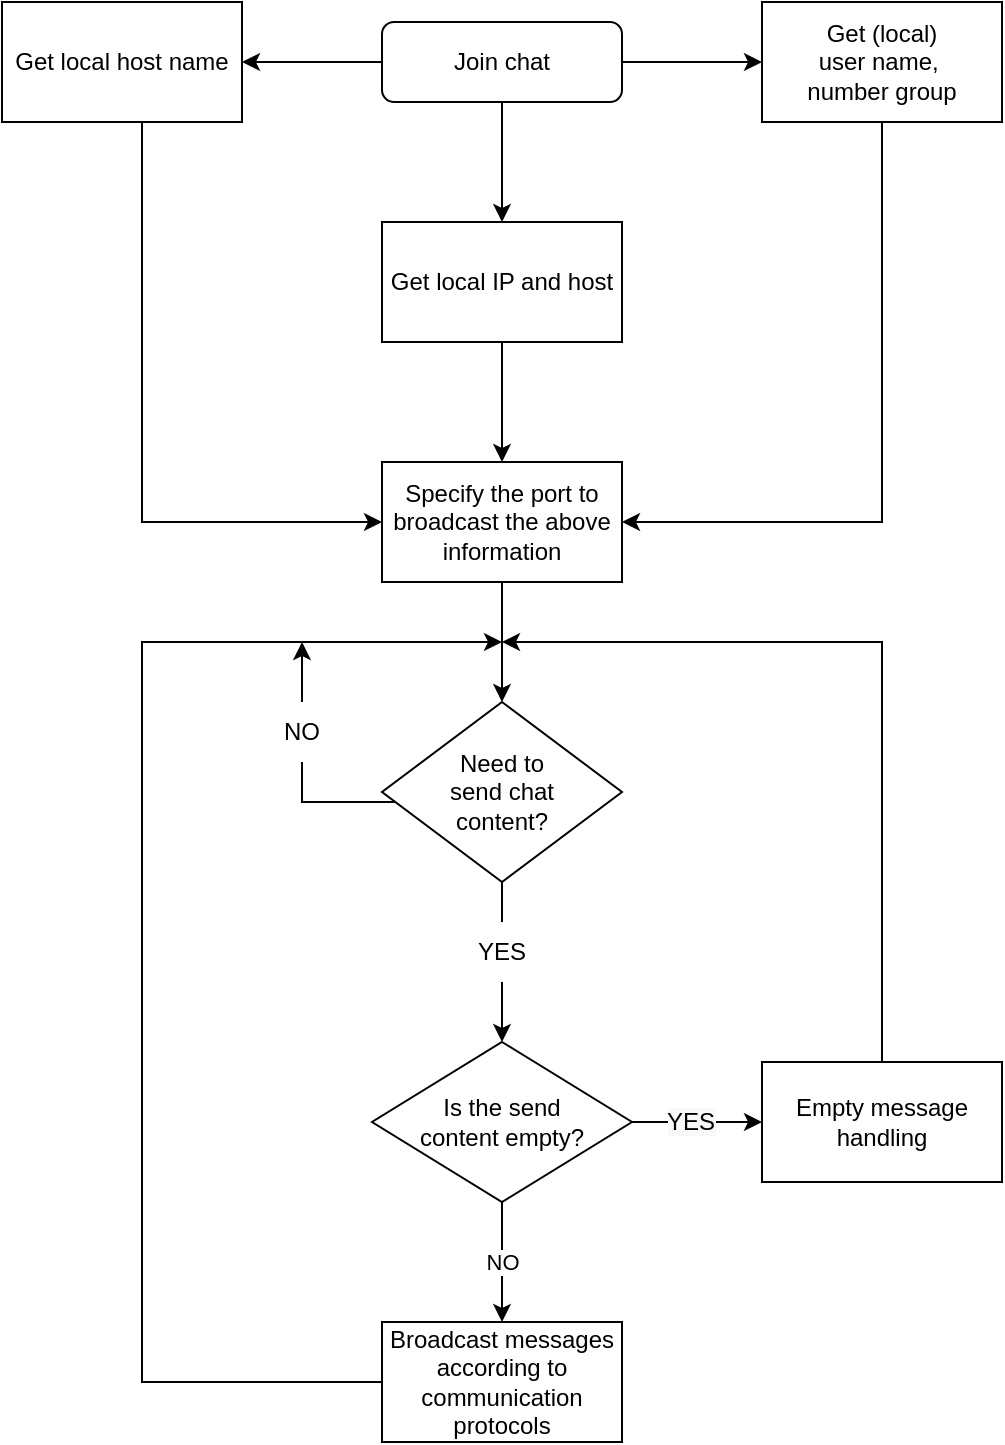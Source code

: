 <mxfile version="16.4.0" type="device"><diagram id="C5RBs43oDa-KdzZeNtuy" name="Page-1"><mxGraphModel dx="1106" dy="997" grid="1" gridSize="10" guides="1" tooltips="1" connect="1" arrows="1" fold="1" page="1" pageScale="1" pageWidth="827" pageHeight="1169" math="0" shadow="0"><root><mxCell id="WIyWlLk6GJQsqaUBKTNV-0"/><mxCell id="WIyWlLk6GJQsqaUBKTNV-1" parent="WIyWlLk6GJQsqaUBKTNV-0"/><mxCell id="SK67pIypyld0YtFFBqtm-1" style="edgeStyle=orthogonalEdgeStyle;rounded=0;orthogonalLoop=1;jettySize=auto;html=1;" parent="WIyWlLk6GJQsqaUBKTNV-1" source="WIyWlLk6GJQsqaUBKTNV-3" target="SK67pIypyld0YtFFBqtm-0" edge="1"><mxGeometry relative="1" as="geometry"/></mxCell><mxCell id="SK67pIypyld0YtFFBqtm-4" style="edgeStyle=orthogonalEdgeStyle;rounded=0;orthogonalLoop=1;jettySize=auto;html=1;entryX=1;entryY=0.5;entryDx=0;entryDy=0;" parent="WIyWlLk6GJQsqaUBKTNV-1" source="WIyWlLk6GJQsqaUBKTNV-3" target="SK67pIypyld0YtFFBqtm-3" edge="1"><mxGeometry relative="1" as="geometry"/></mxCell><mxCell id="SK67pIypyld0YtFFBqtm-5" style="edgeStyle=orthogonalEdgeStyle;rounded=0;orthogonalLoop=1;jettySize=auto;html=1;entryX=0;entryY=0.5;entryDx=0;entryDy=0;" parent="WIyWlLk6GJQsqaUBKTNV-1" source="WIyWlLk6GJQsqaUBKTNV-3" target="SK67pIypyld0YtFFBqtm-2" edge="1"><mxGeometry relative="1" as="geometry"/></mxCell><mxCell id="WIyWlLk6GJQsqaUBKTNV-3" value="Join chat" style="rounded=1;whiteSpace=wrap;html=1;fontSize=12;glass=0;strokeWidth=1;shadow=0;" parent="WIyWlLk6GJQsqaUBKTNV-1" vertex="1"><mxGeometry x="320" y="50" width="120" height="40" as="geometry"/></mxCell><mxCell id="SK67pIypyld0YtFFBqtm-7" value="" style="edgeStyle=orthogonalEdgeStyle;rounded=0;orthogonalLoop=1;jettySize=auto;html=1;" parent="WIyWlLk6GJQsqaUBKTNV-1" source="SK67pIypyld0YtFFBqtm-0" target="SK67pIypyld0YtFFBqtm-6" edge="1"><mxGeometry relative="1" as="geometry"/></mxCell><mxCell id="SK67pIypyld0YtFFBqtm-0" value="Get local IP and host" style="rounded=0;whiteSpace=wrap;html=1;" parent="WIyWlLk6GJQsqaUBKTNV-1" vertex="1"><mxGeometry x="320" y="150" width="120" height="60" as="geometry"/></mxCell><mxCell id="KPGRoZntvZIo_k9NbgZ4-0" style="edgeStyle=orthogonalEdgeStyle;rounded=0;orthogonalLoop=1;jettySize=auto;html=1;exitX=0.5;exitY=1;exitDx=0;exitDy=0;entryX=1;entryY=0.5;entryDx=0;entryDy=0;" parent="WIyWlLk6GJQsqaUBKTNV-1" source="SK67pIypyld0YtFFBqtm-2" target="SK67pIypyld0YtFFBqtm-6" edge="1"><mxGeometry relative="1" as="geometry"/></mxCell><mxCell id="SK67pIypyld0YtFFBqtm-2" value="Get (local) &lt;br&gt;user name,&amp;nbsp;&lt;br&gt;number group" style="rounded=0;whiteSpace=wrap;html=1;" parent="WIyWlLk6GJQsqaUBKTNV-1" vertex="1"><mxGeometry x="510" y="40" width="120" height="60" as="geometry"/></mxCell><mxCell id="SK67pIypyld0YtFFBqtm-9" style="edgeStyle=orthogonalEdgeStyle;rounded=0;orthogonalLoop=1;jettySize=auto;html=1;entryX=0;entryY=0.5;entryDx=0;entryDy=0;" parent="WIyWlLk6GJQsqaUBKTNV-1" source="SK67pIypyld0YtFFBqtm-3" target="SK67pIypyld0YtFFBqtm-6" edge="1"><mxGeometry relative="1" as="geometry"><Array as="points"><mxPoint x="200" y="300"/></Array></mxGeometry></mxCell><mxCell id="SK67pIypyld0YtFFBqtm-3" value="Get local host name" style="rounded=0;whiteSpace=wrap;html=1;" parent="WIyWlLk6GJQsqaUBKTNV-1" vertex="1"><mxGeometry x="130" y="40" width="120" height="60" as="geometry"/></mxCell><mxCell id="SK67pIypyld0YtFFBqtm-11" value="" style="edgeStyle=orthogonalEdgeStyle;rounded=0;orthogonalLoop=1;jettySize=auto;html=1;" parent="WIyWlLk6GJQsqaUBKTNV-1" source="SK67pIypyld0YtFFBqtm-6" target="SK67pIypyld0YtFFBqtm-10" edge="1"><mxGeometry relative="1" as="geometry"/></mxCell><mxCell id="SK67pIypyld0YtFFBqtm-6" value="Specify the port to broadcast the above information" style="rounded=0;whiteSpace=wrap;html=1;" parent="WIyWlLk6GJQsqaUBKTNV-1" vertex="1"><mxGeometry x="320" y="270" width="120" height="60" as="geometry"/></mxCell><mxCell id="SK67pIypyld0YtFFBqtm-15" value="" style="edgeStyle=orthogonalEdgeStyle;rounded=0;orthogonalLoop=1;jettySize=auto;html=1;startArrow=none;" parent="WIyWlLk6GJQsqaUBKTNV-1" source="SK67pIypyld0YtFFBqtm-24" target="SK67pIypyld0YtFFBqtm-14" edge="1"><mxGeometry relative="1" as="geometry"/></mxCell><mxCell id="SK67pIypyld0YtFFBqtm-10" value="Need to &lt;br&gt;send chat &lt;br&gt;content?" style="rhombus;whiteSpace=wrap;html=1;rounded=0;" parent="WIyWlLk6GJQsqaUBKTNV-1" vertex="1"><mxGeometry x="320" y="390" width="120" height="90" as="geometry"/></mxCell><mxCell id="KPGRoZntvZIo_k9NbgZ4-1" style="edgeStyle=orthogonalEdgeStyle;rounded=0;orthogonalLoop=1;jettySize=auto;html=1;exitX=1;exitY=0.5;exitDx=0;exitDy=0;entryX=0;entryY=0.5;entryDx=0;entryDy=0;" parent="WIyWlLk6GJQsqaUBKTNV-1" source="SK67pIypyld0YtFFBqtm-14" target="SK67pIypyld0YtFFBqtm-18" edge="1"><mxGeometry relative="1" as="geometry"/></mxCell><mxCell id="KPGRoZntvZIo_k9NbgZ4-2" value="&lt;span style=&quot;font-size: 12px ; background-color: rgb(248 , 249 , 250)&quot;&gt;YES&lt;/span&gt;" style="edgeLabel;html=1;align=center;verticalAlign=middle;resizable=0;points=[];" parent="KPGRoZntvZIo_k9NbgZ4-1" vertex="1" connectable="0"><mxGeometry x="-0.124" relative="1" as="geometry"><mxPoint as="offset"/></mxGeometry></mxCell><mxCell id="KPGRoZntvZIo_k9NbgZ4-3" value="NO" style="edgeStyle=orthogonalEdgeStyle;rounded=0;orthogonalLoop=1;jettySize=auto;html=1;exitX=0.5;exitY=1;exitDx=0;exitDy=0;entryX=0.5;entryY=0;entryDx=0;entryDy=0;" parent="WIyWlLk6GJQsqaUBKTNV-1" source="SK67pIypyld0YtFFBqtm-14" target="SK67pIypyld0YtFFBqtm-16" edge="1"><mxGeometry relative="1" as="geometry"/></mxCell><mxCell id="SK67pIypyld0YtFFBqtm-14" value="Is the send &lt;br&gt;content empty?" style="rhombus;whiteSpace=wrap;html=1;rounded=0;" parent="WIyWlLk6GJQsqaUBKTNV-1" vertex="1"><mxGeometry x="315" y="560" width="130" height="80" as="geometry"/></mxCell><mxCell id="KPGRoZntvZIo_k9NbgZ4-4" style="edgeStyle=orthogonalEdgeStyle;rounded=0;orthogonalLoop=1;jettySize=auto;html=1;exitX=0;exitY=0.5;exitDx=0;exitDy=0;" parent="WIyWlLk6GJQsqaUBKTNV-1" source="SK67pIypyld0YtFFBqtm-16" edge="1"><mxGeometry relative="1" as="geometry"><mxPoint x="380" y="360" as="targetPoint"/><Array as="points"><mxPoint x="200" y="730"/><mxPoint x="200" y="360"/></Array></mxGeometry></mxCell><mxCell id="SK67pIypyld0YtFFBqtm-16" value="Broadcast messages according to communication protocols" style="rounded=0;whiteSpace=wrap;html=1;" parent="WIyWlLk6GJQsqaUBKTNV-1" vertex="1"><mxGeometry x="320" y="700" width="120" height="60" as="geometry"/></mxCell><mxCell id="KPGRoZntvZIo_k9NbgZ4-5" style="edgeStyle=orthogonalEdgeStyle;rounded=0;orthogonalLoop=1;jettySize=auto;html=1;exitX=0.5;exitY=0;exitDx=0;exitDy=0;" parent="WIyWlLk6GJQsqaUBKTNV-1" source="SK67pIypyld0YtFFBqtm-18" edge="1"><mxGeometry relative="1" as="geometry"><mxPoint x="380" y="360" as="targetPoint"/><Array as="points"><mxPoint x="570" y="360"/></Array></mxGeometry></mxCell><mxCell id="SK67pIypyld0YtFFBqtm-18" value="Empty message handling" style="whiteSpace=wrap;html=1;rounded=0;" parent="WIyWlLk6GJQsqaUBKTNV-1" vertex="1"><mxGeometry x="510" y="570" width="120" height="60" as="geometry"/></mxCell><mxCell id="SK67pIypyld0YtFFBqtm-24" value="YES" style="text;html=1;strokeColor=none;fillColor=none;align=center;verticalAlign=middle;whiteSpace=wrap;rounded=0;" parent="WIyWlLk6GJQsqaUBKTNV-1" vertex="1"><mxGeometry x="350" y="500" width="60" height="30" as="geometry"/></mxCell><mxCell id="SK67pIypyld0YtFFBqtm-27" value="" style="edgeStyle=orthogonalEdgeStyle;rounded=0;orthogonalLoop=1;jettySize=auto;html=1;endArrow=none;" parent="WIyWlLk6GJQsqaUBKTNV-1" source="SK67pIypyld0YtFFBqtm-10" target="SK67pIypyld0YtFFBqtm-24" edge="1"><mxGeometry relative="1" as="geometry"><mxPoint x="380" y="480" as="sourcePoint"/><mxPoint x="380" y="560" as="targetPoint"/></mxGeometry></mxCell><mxCell id="4_P_1roG6_5fhmQ3l4Yr-0" style="edgeStyle=orthogonalEdgeStyle;rounded=0;orthogonalLoop=1;jettySize=auto;html=1;" parent="WIyWlLk6GJQsqaUBKTNV-1" source="SK67pIypyld0YtFFBqtm-23" edge="1"><mxGeometry relative="1" as="geometry"><mxPoint x="280" y="360" as="targetPoint"/></mxGeometry></mxCell><mxCell id="SK67pIypyld0YtFFBqtm-23" value="NO" style="text;html=1;strokeColor=none;fillColor=none;align=center;verticalAlign=middle;whiteSpace=wrap;rounded=0;" parent="WIyWlLk6GJQsqaUBKTNV-1" vertex="1"><mxGeometry x="250" y="390" width="60" height="30" as="geometry"/></mxCell><mxCell id="SK67pIypyld0YtFFBqtm-29" value="" style="edgeStyle=orthogonalEdgeStyle;rounded=0;orthogonalLoop=1;jettySize=auto;html=1;endArrow=none;" parent="WIyWlLk6GJQsqaUBKTNV-1" source="SK67pIypyld0YtFFBqtm-10" target="SK67pIypyld0YtFFBqtm-23" edge="1"><mxGeometry relative="1" as="geometry"><mxPoint x="380" y="380" as="targetPoint"/><mxPoint x="340" y="440" as="sourcePoint"/><Array as="points"><mxPoint x="280" y="440"/></Array></mxGeometry></mxCell></root></mxGraphModel></diagram></mxfile>